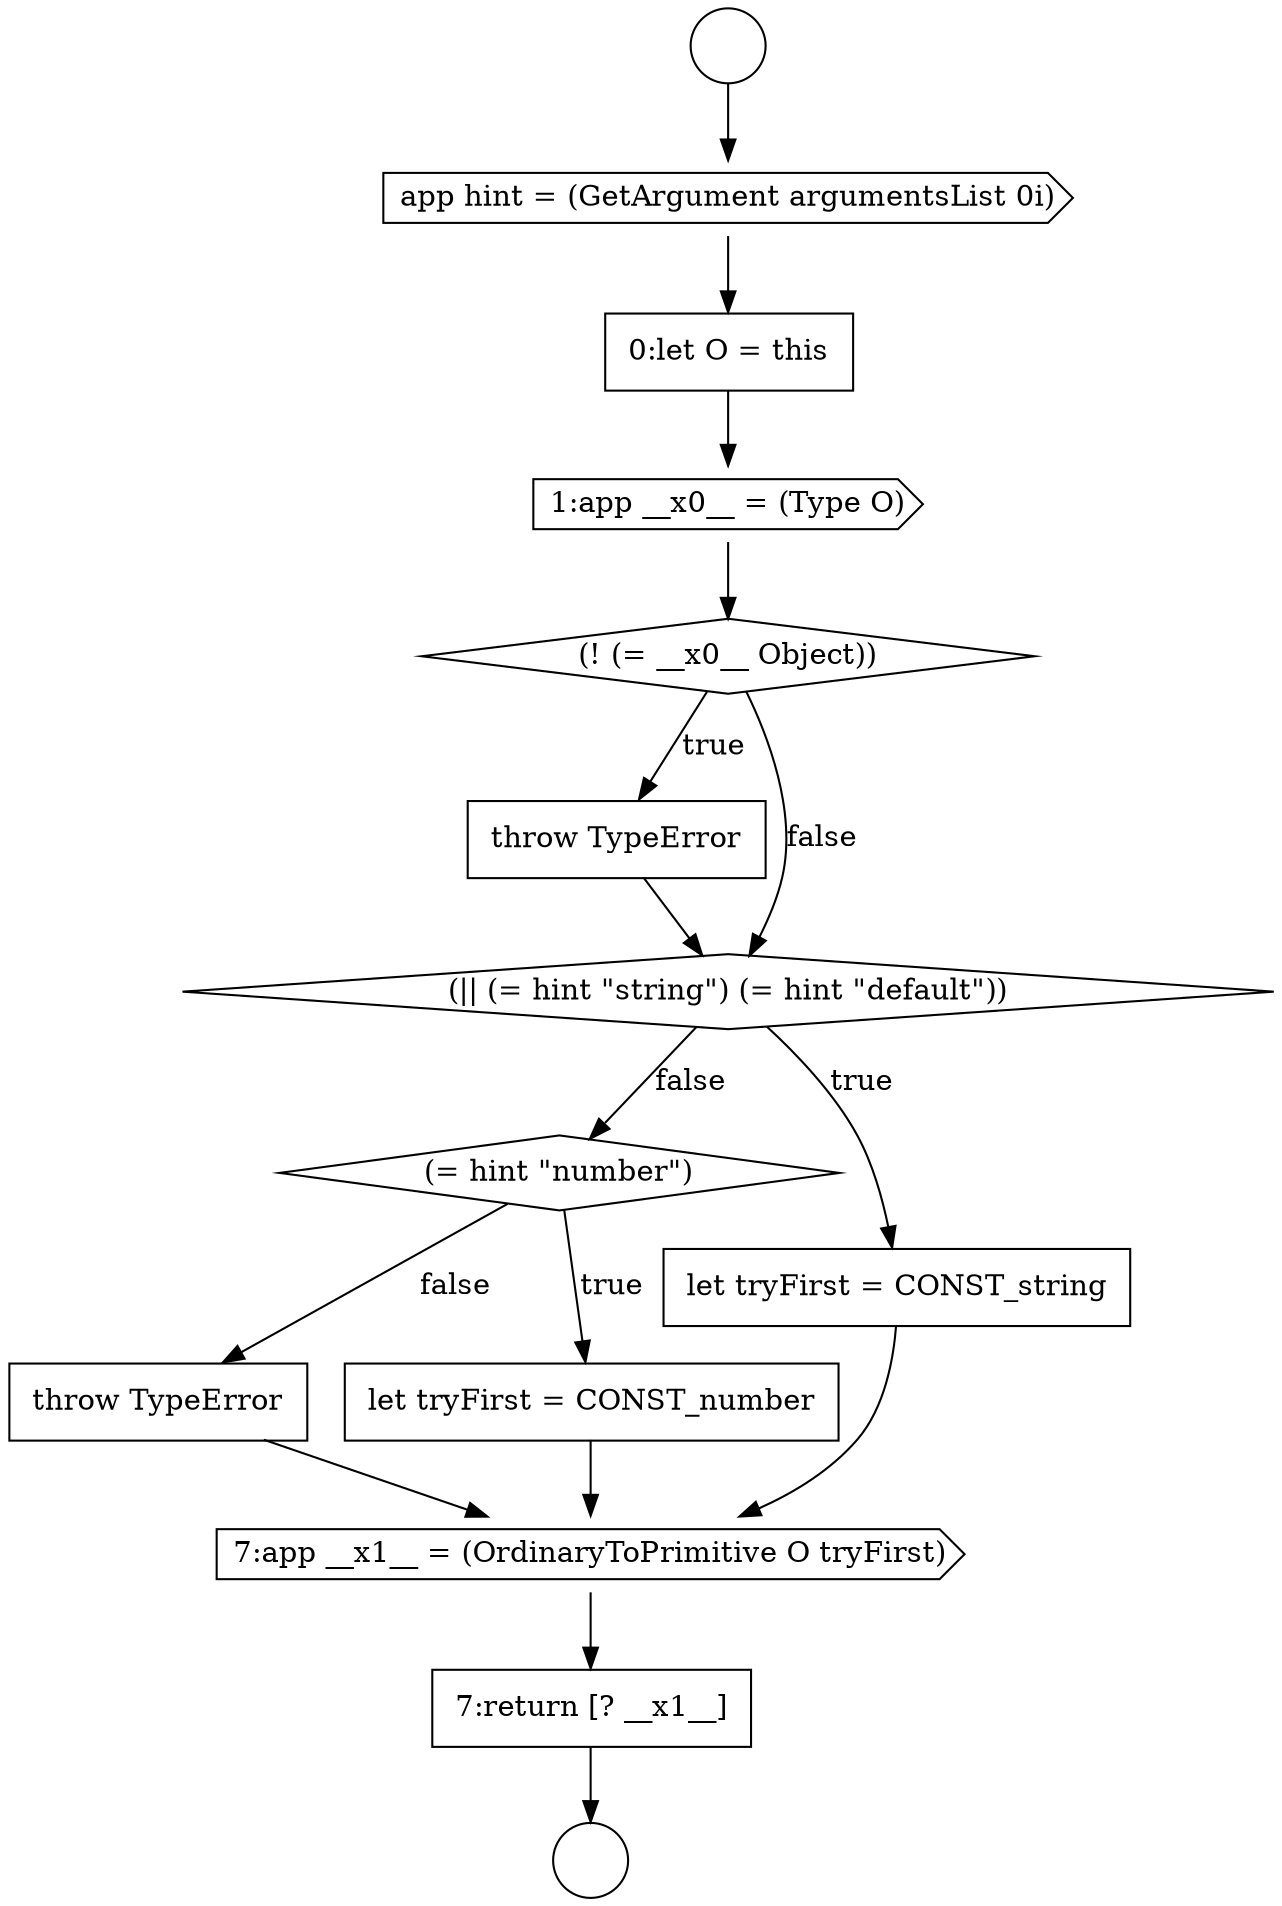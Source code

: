digraph {
  node14156 [shape=diamond, label=<<font color="black">(! (= __x0__ Object))</font>> color="black" fillcolor="white" style=filled]
  node14164 [shape=none, margin=0, label=<<font color="black">
    <table border="0" cellborder="1" cellspacing="0" cellpadding="10">
      <tr><td align="left">7:return [? __x1__]</td></tr>
    </table>
  </font>> color="black" fillcolor="white" style=filled]
  node14160 [shape=diamond, label=<<font color="black">(= hint &quot;number&quot;)</font>> color="black" fillcolor="white" style=filled]
  node14162 [shape=none, margin=0, label=<<font color="black">
    <table border="0" cellborder="1" cellspacing="0" cellpadding="10">
      <tr><td align="left">throw TypeError</td></tr>
    </table>
  </font>> color="black" fillcolor="white" style=filled]
  node14152 [shape=circle label=" " color="black" fillcolor="white" style=filled]
  node14157 [shape=none, margin=0, label=<<font color="black">
    <table border="0" cellborder="1" cellspacing="0" cellpadding="10">
      <tr><td align="left">throw TypeError</td></tr>
    </table>
  </font>> color="black" fillcolor="white" style=filled]
  node14154 [shape=none, margin=0, label=<<font color="black">
    <table border="0" cellborder="1" cellspacing="0" cellpadding="10">
      <tr><td align="left">0:let O = this</td></tr>
    </table>
  </font>> color="black" fillcolor="white" style=filled]
  node14158 [shape=diamond, label=<<font color="black">(|| (= hint &quot;string&quot;) (= hint &quot;default&quot;))</font>> color="black" fillcolor="white" style=filled]
  node14159 [shape=none, margin=0, label=<<font color="black">
    <table border="0" cellborder="1" cellspacing="0" cellpadding="10">
      <tr><td align="left">let tryFirst = CONST_string</td></tr>
    </table>
  </font>> color="black" fillcolor="white" style=filled]
  node14155 [shape=cds, label=<<font color="black">1:app __x0__ = (Type O)</font>> color="black" fillcolor="white" style=filled]
  node14153 [shape=cds, label=<<font color="black">app hint = (GetArgument argumentsList 0i)</font>> color="black" fillcolor="white" style=filled]
  node14163 [shape=cds, label=<<font color="black">7:app __x1__ = (OrdinaryToPrimitive O tryFirst)</font>> color="black" fillcolor="white" style=filled]
  node14161 [shape=none, margin=0, label=<<font color="black">
    <table border="0" cellborder="1" cellspacing="0" cellpadding="10">
      <tr><td align="left">let tryFirst = CONST_number</td></tr>
    </table>
  </font>> color="black" fillcolor="white" style=filled]
  node14151 [shape=circle label=" " color="black" fillcolor="white" style=filled]
  node14160 -> node14161 [label=<<font color="black">true</font>> color="black"]
  node14160 -> node14162 [label=<<font color="black">false</font>> color="black"]
  node14153 -> node14154 [ color="black"]
  node14162 -> node14163 [ color="black"]
  node14151 -> node14153 [ color="black"]
  node14154 -> node14155 [ color="black"]
  node14159 -> node14163 [ color="black"]
  node14158 -> node14159 [label=<<font color="black">true</font>> color="black"]
  node14158 -> node14160 [label=<<font color="black">false</font>> color="black"]
  node14157 -> node14158 [ color="black"]
  node14164 -> node14152 [ color="black"]
  node14156 -> node14157 [label=<<font color="black">true</font>> color="black"]
  node14156 -> node14158 [label=<<font color="black">false</font>> color="black"]
  node14155 -> node14156 [ color="black"]
  node14161 -> node14163 [ color="black"]
  node14163 -> node14164 [ color="black"]
}
